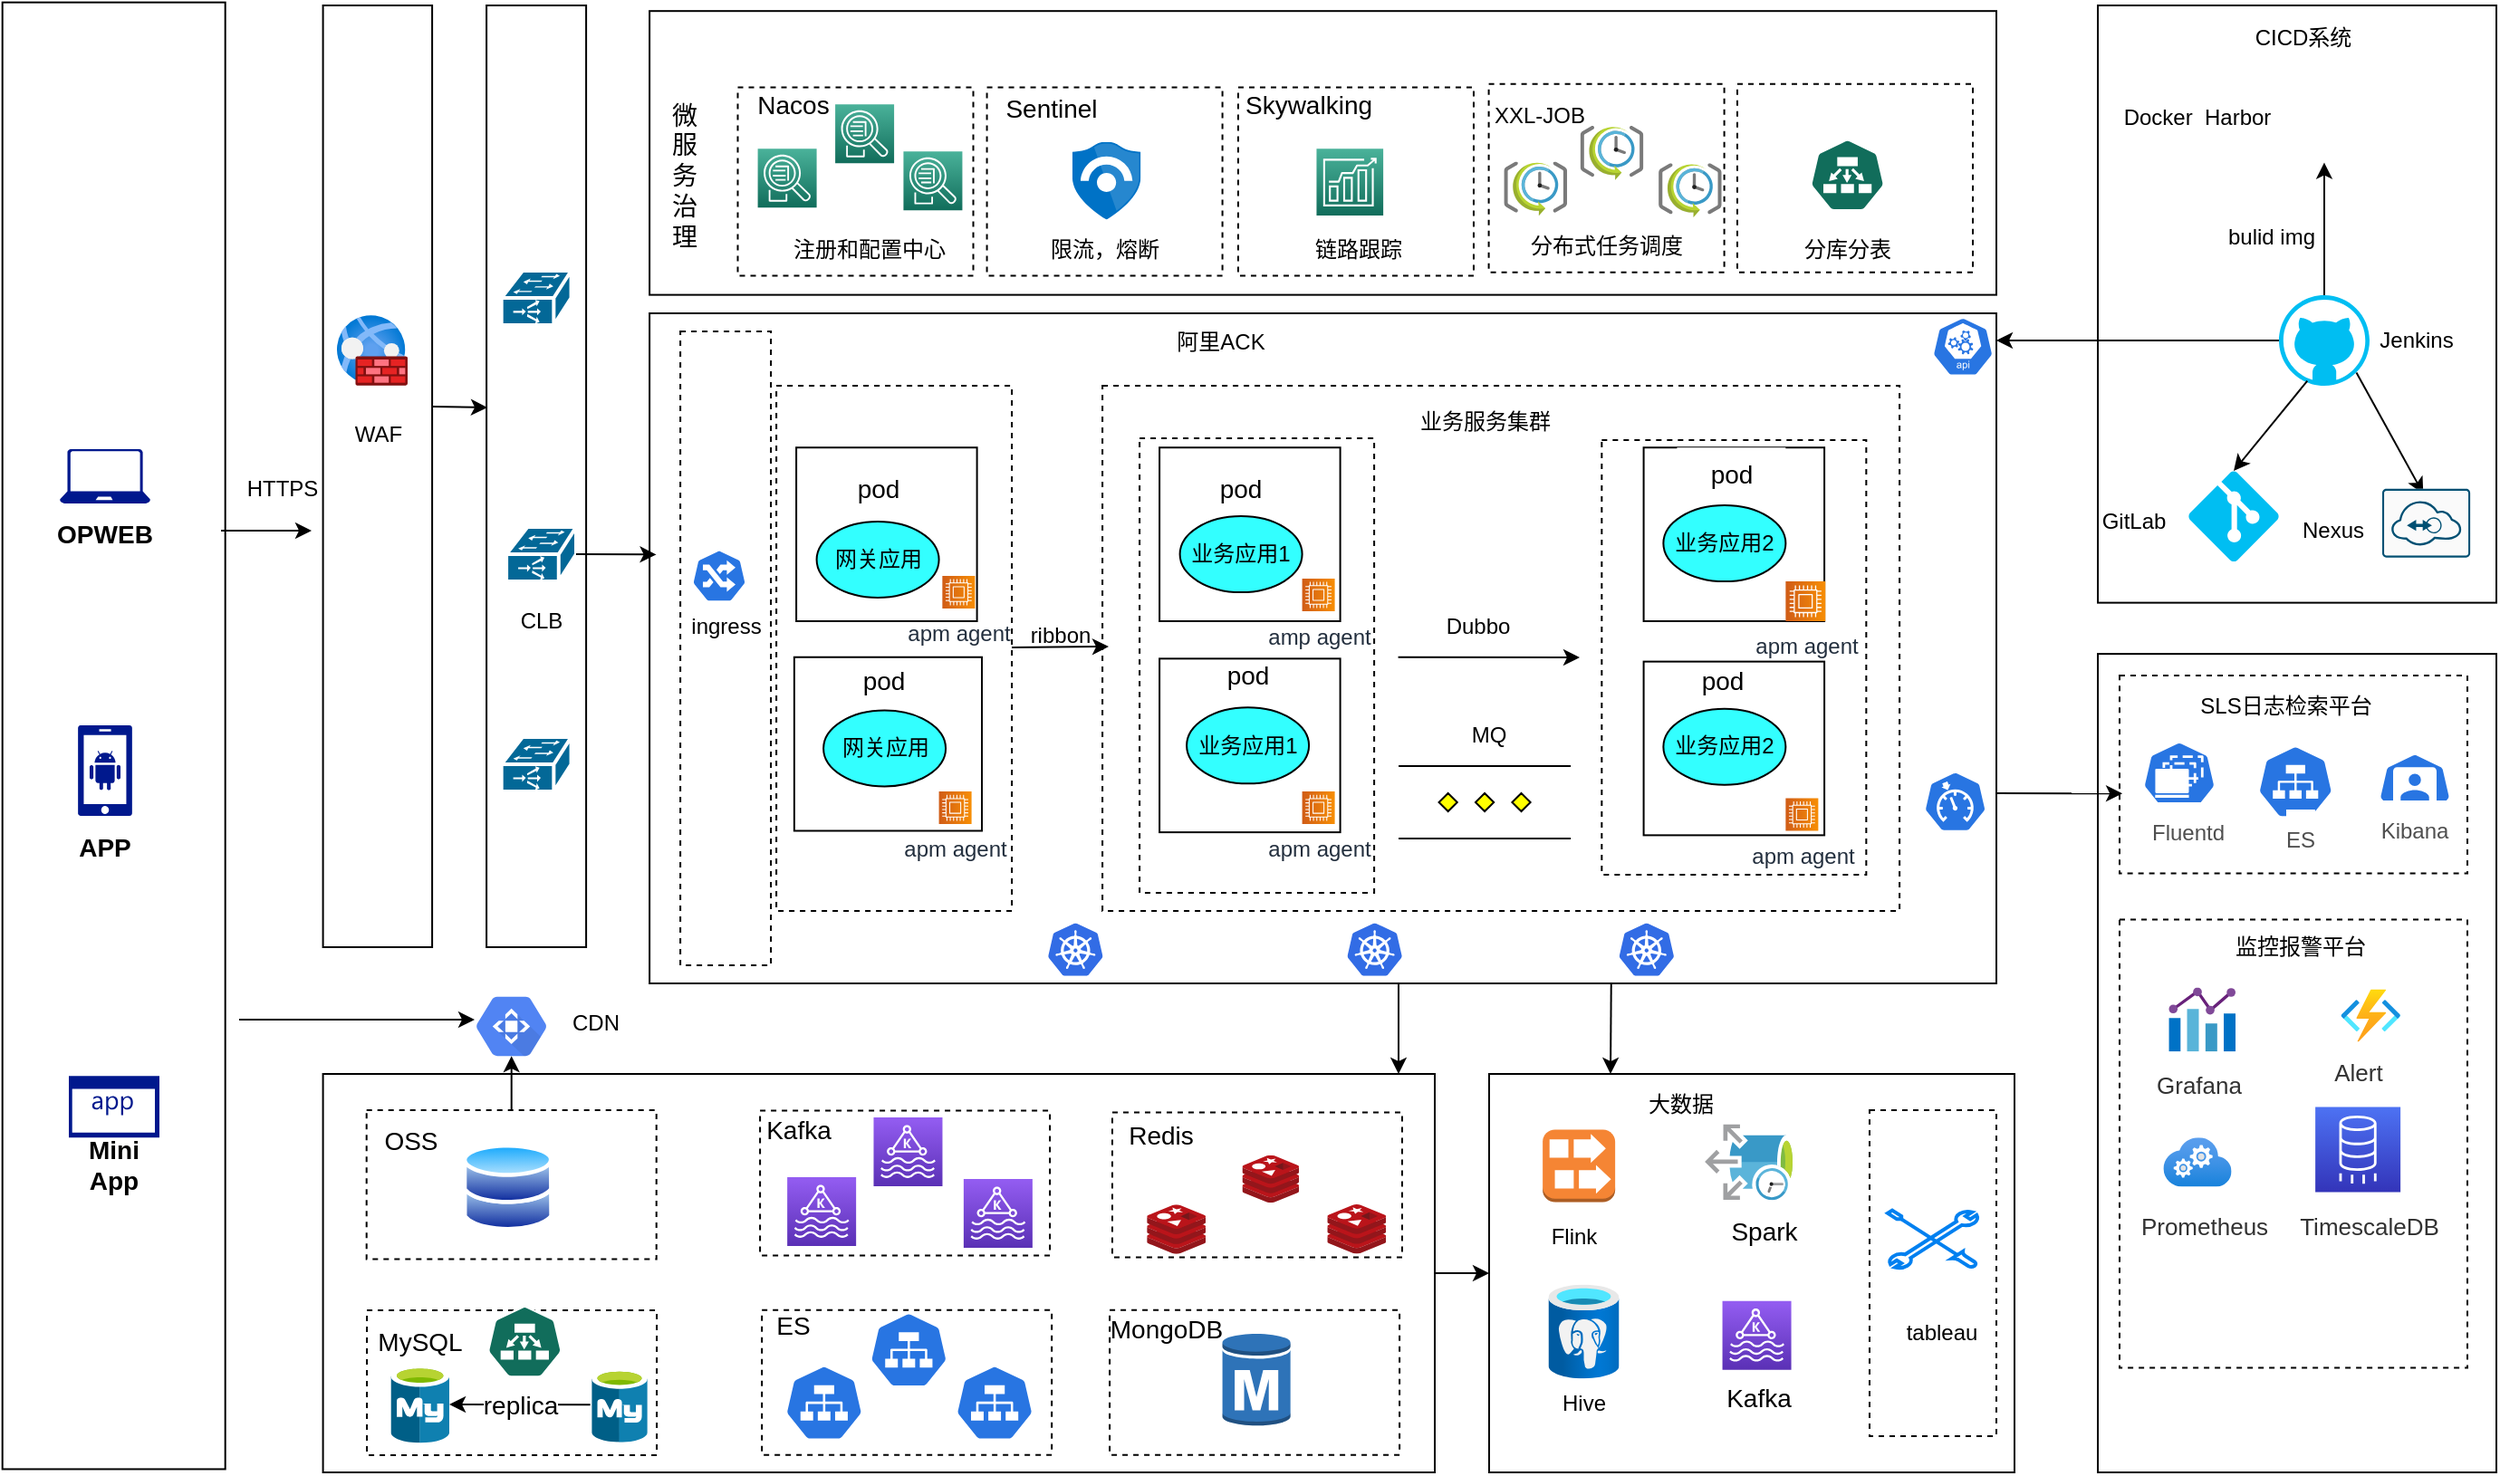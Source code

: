 <mxfile version="21.6.1" type="github">
  <diagram id="42q5yrAbg_uipcMJJwmL" name="Page-1">
    <mxGraphModel dx="2603" dy="-63" grid="1" gridSize="10" guides="1" tooltips="1" connect="1" arrows="1" fold="1" page="1" pageScale="1" pageWidth="1169" pageHeight="827" math="0" shadow="0">
      <root>
        <mxCell id="0" />
        <mxCell id="1" parent="0" />
        <mxCell id="u6FiNlCxBWFaTgEtle5j-144" value="" style="rounded=0;whiteSpace=wrap;html=1;" parent="1" vertex="1">
          <mxGeometry x="220" y="1470" width="290" height="220" as="geometry" />
        </mxCell>
        <mxCell id="Mn06M0ClU7nQXyB_iKfc-53" value="" style="rounded=0;whiteSpace=wrap;html=1;" parent="1" vertex="1">
          <mxGeometry x="-243.45" y="883.09" width="743.45" height="156.72" as="geometry" />
        </mxCell>
        <mxCell id="Mn06M0ClU7nQXyB_iKfc-52" value="" style="rounded=0;whiteSpace=wrap;html=1;dashed=1;" parent="1" vertex="1">
          <mxGeometry x="357" y="923.39" width="130" height="104" as="geometry" />
        </mxCell>
        <mxCell id="Mn06M0ClU7nQXyB_iKfc-51" value="" style="rounded=0;whiteSpace=wrap;html=1;dashed=1;" parent="1" vertex="1">
          <mxGeometry x="219.8" y="923.39" width="130" height="104" as="geometry" />
        </mxCell>
        <mxCell id="Mn06M0ClU7nQXyB_iKfc-49" value="" style="rounded=0;whiteSpace=wrap;html=1;dashed=1;" parent="1" vertex="1">
          <mxGeometry x="81.48" y="925.19" width="130" height="104" as="geometry" />
        </mxCell>
        <mxCell id="Mn06M0ClU7nQXyB_iKfc-48" value="" style="rounded=0;whiteSpace=wrap;html=1;dashed=1;" parent="1" vertex="1">
          <mxGeometry x="-57.21" y="925.19" width="130" height="104" as="geometry" />
        </mxCell>
        <mxCell id="Mn06M0ClU7nQXyB_iKfc-47" value="" style="rounded=0;whiteSpace=wrap;html=1;dashed=1;" parent="1" vertex="1">
          <mxGeometry x="-194.75" y="925.19" width="130" height="104" as="geometry" />
        </mxCell>
        <mxCell id="Mn06M0ClU7nQXyB_iKfc-27" value="" style="rounded=0;whiteSpace=wrap;html=1;dashed=1;" parent="1" vertex="1">
          <mxGeometry x="430" y="1490" width="70" height="180" as="geometry" />
        </mxCell>
        <mxCell id="u6FiNlCxBWFaTgEtle5j-204" value="" style="rounded=0;whiteSpace=wrap;html=1;fillColor=#FFFFFF;" parent="1" vertex="1">
          <mxGeometry x="556" y="1238.06" width="220" height="451.94" as="geometry" />
        </mxCell>
        <mxCell id="u6FiNlCxBWFaTgEtle5j-233" value="" style="rounded=0;whiteSpace=wrap;html=1;shadow=0;dashed=1;fillColor=#FFFFFF;" parent="1" vertex="1">
          <mxGeometry x="568" y="1250" width="192" height="109.31" as="geometry" />
        </mxCell>
        <mxCell id="u6FiNlCxBWFaTgEtle5j-140" value="" style="rounded=0;whiteSpace=wrap;html=1;" parent="1" vertex="1">
          <mxGeometry x="-423.7" y="1470" width="613.7" height="220" as="geometry" />
        </mxCell>
        <mxCell id="u6FiNlCxBWFaTgEtle5j-33" value="" style="rounded=0;whiteSpace=wrap;html=1;fillColor=#FFFFFF;" parent="1" vertex="1">
          <mxGeometry x="-243.45" y="1050" width="743.45" height="370" as="geometry" />
        </mxCell>
        <mxCell id="u6FiNlCxBWFaTgEtle5j-97" value="" style="rounded=0;whiteSpace=wrap;html=1;dashed=1;" parent="1" vertex="1">
          <mxGeometry x="6.55" y="1090" width="440" height="290" as="geometry" />
        </mxCell>
        <mxCell id="MQpAyLM7WQvq7NCeplu3-220" value="" style="rounded=0;whiteSpace=wrap;html=1;fontSize=14;strokeColor=#000000;fillColor=#FFFFFF;dashed=1;" parent="1" vertex="1">
          <mxGeometry x="-399.46" y="1600.53" width="160" height="80" as="geometry" />
        </mxCell>
        <mxCell id="MQpAyLM7WQvq7NCeplu3-109" value="" style="rounded=0;whiteSpace=wrap;html=1;fontSize=14;strokeColor=#000000;fillColor=#FFFFFF;dashed=1;" parent="1" vertex="1">
          <mxGeometry x="11.99" y="1491.25" width="160" height="80" as="geometry" />
        </mxCell>
        <mxCell id="MQpAyLM7WQvq7NCeplu3-41" value="" style="rounded=0;whiteSpace=wrap;html=1;" parent="1" vertex="1">
          <mxGeometry x="-333.45" y="880" width="55" height="520" as="geometry" />
        </mxCell>
        <mxCell id="MQpAyLM7WQvq7NCeplu3-40" value="" style="rounded=0;whiteSpace=wrap;html=1;" parent="1" vertex="1">
          <mxGeometry x="-423.7" y="880" width="60.25" height="520" as="geometry" />
        </mxCell>
        <mxCell id="MQpAyLM7WQvq7NCeplu3-11" value="" style="rounded=0;whiteSpace=wrap;html=1;fillColor=#FFFFFF;rotation=90;strokeWidth=1;" parent="1" vertex="1">
          <mxGeometry x="-944.11" y="1221.77" width="809.9" height="123" as="geometry" />
        </mxCell>
        <mxCell id="MQpAyLM7WQvq7NCeplu3-6" value="" style="sketch=0;aspect=fixed;pointerEvents=1;shadow=0;dashed=0;html=1;strokeColor=none;labelPosition=center;verticalLabelPosition=bottom;verticalAlign=top;align=center;fillColor=#00188D;shape=mxgraph.mscae.enterprise.android_phone" parent="1" vertex="1">
          <mxGeometry x="-559.0" y="1277.5" width="30" height="50" as="geometry" />
        </mxCell>
        <mxCell id="MQpAyLM7WQvq7NCeplu3-7" value="" style="sketch=0;aspect=fixed;pointerEvents=1;shadow=0;dashed=0;html=1;strokeColor=none;labelPosition=center;verticalLabelPosition=bottom;verticalAlign=top;align=center;fillColor=#00188D;shape=mxgraph.mscae.enterprise.application" parent="1" vertex="1">
          <mxGeometry x="-564.0" y="1471.07" width="50" height="34" as="geometry" />
        </mxCell>
        <mxCell id="MQpAyLM7WQvq7NCeplu3-9" value="" style="sketch=0;aspect=fixed;pointerEvents=1;shadow=0;dashed=0;html=1;strokeColor=none;labelPosition=center;verticalLabelPosition=bottom;verticalAlign=top;align=center;fillColor=#00188D;shape=mxgraph.azure.laptop" parent="1" vertex="1">
          <mxGeometry x="-569.0" y="1124.99" width="50" height="30" as="geometry" />
        </mxCell>
        <mxCell id="MQpAyLM7WQvq7NCeplu3-12" value="" style="sketch=0;aspect=fixed;html=1;points=[];align=center;image;fontSize=12;image=img/lib/mscae/Azure_Database_for_MySQL_servers.svg;" parent="1" vertex="1">
          <mxGeometry x="-386.26" y="1631.21" width="32.3" height="42.5" as="geometry" />
        </mxCell>
        <mxCell id="MQpAyLM7WQvq7NCeplu3-31" value="CLB" style="text;html=1;strokeColor=none;fillColor=none;align=center;verticalAlign=middle;whiteSpace=wrap;rounded=0;" parent="1" vertex="1">
          <mxGeometry x="-333.23" y="1204.68" width="60" height="30" as="geometry" />
        </mxCell>
        <mxCell id="MQpAyLM7WQvq7NCeplu3-36" value="" style="aspect=fixed;html=1;points=[];align=center;image;fontSize=12;image=img/lib/azure2/networking/Web_Application_Firewall_Policies_WAF.svg;" parent="1" vertex="1">
          <mxGeometry x="-416" y="1051.0" width="39" height="39" as="geometry" />
        </mxCell>
        <mxCell id="MQpAyLM7WQvq7NCeplu3-37" value="" style="shape=mxgraph.cisco.misc.ios_slb;html=1;pointerEvents=1;dashed=0;fillColor=#036897;strokeColor=#ffffff;strokeWidth=2;verticalLabelPosition=bottom;verticalAlign=top;align=center;outlineConnect=0;" parent="1" vertex="1">
          <mxGeometry x="-322.45" y="1168.06" width="38.45" height="30" as="geometry" />
        </mxCell>
        <mxCell id="MQpAyLM7WQvq7NCeplu3-38" value="WAF" style="text;html=1;strokeColor=none;fillColor=none;align=center;verticalAlign=middle;whiteSpace=wrap;rounded=0;" parent="1" vertex="1">
          <mxGeometry x="-423.45" y="1102.06" width="60" height="30" as="geometry" />
        </mxCell>
        <mxCell id="MQpAyLM7WQvq7NCeplu3-62" value="" style="sketch=0;aspect=fixed;html=1;points=[];align=center;image;fontSize=12;image=img/lib/mscae/Azure_Database_for_MySQL_servers.svg;" parent="1" vertex="1">
          <mxGeometry x="-275.38" y="1632.84" width="30.78" height="40.5" as="geometry" />
        </mxCell>
        <mxCell id="MQpAyLM7WQvq7NCeplu3-79" value="" style="sketch=0;points=[[0,0,0],[0.25,0,0],[0.5,0,0],[0.75,0,0],[1,0,0],[0,1,0],[0.25,1,0],[0.5,1,0],[0.75,1,0],[1,1,0],[0,0.25,0],[0,0.5,0],[0,0.75,0],[1,0.25,0],[1,0.5,0],[1,0.75,0]];outlineConnect=0;fontColor=#232F3E;gradientColor=#4AB29A;gradientDirection=north;fillColor=#116D5B;strokeColor=#ffffff;dashed=0;verticalLabelPosition=bottom;verticalAlign=top;align=center;html=1;fontSize=12;fontStyle=0;aspect=fixed;shape=mxgraph.aws4.resourceIcon;resIcon=mxgraph.aws4.application_discovery_service;" parent="1" vertex="1">
          <mxGeometry x="-103.28" y="960.58" width="32.5" height="32.5" as="geometry" />
        </mxCell>
        <mxCell id="MQpAyLM7WQvq7NCeplu3-91" value="Sentinel" style="text;html=1;strokeColor=none;fillColor=none;align=center;verticalAlign=middle;whiteSpace=wrap;rounded=0;fontSize=14;" parent="1" vertex="1">
          <mxGeometry x="-49.66" y="932.11" width="56.5" height="10" as="geometry" />
        </mxCell>
        <mxCell id="MQpAyLM7WQvq7NCeplu3-92" value="" style="sketch=0;aspect=fixed;html=1;points=[];align=center;image;fontSize=12;image=img/lib/mscae/Azure_Sentinel.svg;strokeColor=#33FFFF;fillColor=#97D077;flipV=0;flipH=1;" parent="1" vertex="1">
          <mxGeometry x="-10.06" y="955.39" width="37.73" height="42.87" as="geometry" />
        </mxCell>
        <mxCell id="MQpAyLM7WQvq7NCeplu3-111" value="" style="endArrow=classic;html=1;rounded=0;fontSize=14;exitX=-0.026;exitY=0.49;exitDx=0;exitDy=0;exitPerimeter=0;" parent="1" source="MQpAyLM7WQvq7NCeplu3-62" target="MQpAyLM7WQvq7NCeplu3-12" edge="1">
          <mxGeometry width="50" height="50" relative="1" as="geometry">
            <mxPoint x="-295.22" y="1851.34" as="sourcePoint" />
            <mxPoint x="-245.22" y="1801.34" as="targetPoint" />
          </mxGeometry>
        </mxCell>
        <mxCell id="MQpAyLM7WQvq7NCeplu3-162" value="replica" style="edgeLabel;html=1;align=center;verticalAlign=middle;resizable=0;points=[];fontSize=14;" parent="MQpAyLM7WQvq7NCeplu3-111" vertex="1" connectable="0">
          <mxGeometry x="-0.389" y="-2" relative="1" as="geometry">
            <mxPoint x="-15" y="2" as="offset" />
          </mxGeometry>
        </mxCell>
        <mxCell id="MQpAyLM7WQvq7NCeplu3-163" value="Redis" style="text;html=1;strokeColor=none;fillColor=none;align=center;verticalAlign=middle;whiteSpace=wrap;rounded=0;fontSize=14;" parent="1" vertex="1">
          <mxGeometry x="9.12" y="1489.18" width="60" height="30" as="geometry" />
        </mxCell>
        <mxCell id="MQpAyLM7WQvq7NCeplu3-166" value="&lt;b&gt;Mini App&lt;/b&gt;" style="text;html=1;strokeColor=none;fillColor=none;align=center;verticalAlign=middle;whiteSpace=wrap;rounded=0;fontSize=14;" parent="1" vertex="1">
          <mxGeometry x="-569.17" y="1505.07" width="60" height="30" as="geometry" />
        </mxCell>
        <mxCell id="MQpAyLM7WQvq7NCeplu3-172" value="Nacos" style="text;html=1;strokeColor=none;fillColor=none;align=center;verticalAlign=middle;whiteSpace=wrap;rounded=0;fontSize=14;" parent="1" vertex="1">
          <mxGeometry x="-193.85" y="920" width="60" height="30" as="geometry" />
        </mxCell>
        <mxCell id="MQpAyLM7WQvq7NCeplu3-174" value="" style="sketch=0;points=[[0,0,0],[0.25,0,0],[0.5,0,0],[0.75,0,0],[1,0,0],[0,1,0],[0.25,1,0],[0.5,1,0],[0.75,1,0],[1,1,0],[0,0.25,0],[0,0.5,0],[0,0.75,0],[1,0.25,0],[1,0.5,0],[1,0.75,0]];outlineConnect=0;fontColor=#232F3E;gradientColor=#4AB29A;gradientDirection=north;fillColor=#116D5B;strokeColor=#ffffff;dashed=0;verticalLabelPosition=bottom;verticalAlign=top;align=center;html=1;fontSize=12;fontStyle=0;aspect=fixed;shape=mxgraph.aws4.resourceIcon;resIcon=mxgraph.aws4.forecast;" parent="1" vertex="1">
          <mxGeometry x="124.73" y="959.14" width="36.83" height="36.83" as="geometry" />
        </mxCell>
        <mxCell id="MQpAyLM7WQvq7NCeplu3-183" style="edgeStyle=none;rounded=0;orthogonalLoop=1;jettySize=auto;html=1;exitX=0.5;exitY=0;exitDx=0;exitDy=0;exitPerimeter=0;fontSize=14;" parent="1" source="MQpAyLM7WQvq7NCeplu3-37" target="MQpAyLM7WQvq7NCeplu3-37" edge="1">
          <mxGeometry relative="1" as="geometry" />
        </mxCell>
        <mxCell id="MQpAyLM7WQvq7NCeplu3-206" value="Skywalking" style="text;html=1;align=center;verticalAlign=middle;whiteSpace=wrap;rounded=0;fontSize=14;" parent="1" vertex="1">
          <mxGeometry x="92.23" y="930.2" width="56.5" height="10" as="geometry" />
        </mxCell>
        <mxCell id="MQpAyLM7WQvq7NCeplu3-210" value="" style="sketch=0;aspect=fixed;html=1;points=[];align=center;image;fontSize=12;image=img/lib/mscae/Cache_Redis_Product.svg;" parent="1" vertex="1">
          <mxGeometry x="31.12" y="1542.13" width="32.44" height="27.25" as="geometry" />
        </mxCell>
        <mxCell id="MQpAyLM7WQvq7NCeplu3-211" value="" style="sketch=0;points=[[0,0,0],[0.25,0,0],[0.5,0,0],[0.75,0,0],[1,0,0],[0,1,0],[0.25,1,0],[0.5,1,0],[0.75,1,0],[1,1,0],[0,0.25,0],[0,0.5,0],[0,0.75,0],[1,0.25,0],[1,0.5,0],[1,0.75,0]];outlineConnect=0;fontColor=#232F3E;gradientColor=#4AB29A;gradientDirection=north;fillColor=#116D5B;strokeColor=#ffffff;dashed=0;verticalLabelPosition=bottom;verticalAlign=top;align=center;html=1;fontSize=12;fontStyle=0;aspect=fixed;shape=mxgraph.aws4.resourceIcon;resIcon=mxgraph.aws4.application_discovery_service;" parent="1" vertex="1">
          <mxGeometry x="-183.7" y="959.14" width="32.5" height="32.5" as="geometry" />
        </mxCell>
        <mxCell id="u6FiNlCxBWFaTgEtle5j-21" value="Dubbo" style="text;html=1;strokeColor=none;fillColor=none;align=center;verticalAlign=middle;whiteSpace=wrap;rounded=0;" parent="1" vertex="1">
          <mxGeometry x="184.29" y="1210" width="60" height="25.75" as="geometry" />
        </mxCell>
        <mxCell id="u6FiNlCxBWFaTgEtle5j-24" value="" style="rounded=0;whiteSpace=wrap;html=1;dashed=1;" parent="1" vertex="1">
          <mxGeometry x="-173.45" y="1090" width="130" height="290" as="geometry" />
        </mxCell>
        <mxCell id="u6FiNlCxBWFaTgEtle5j-29" value="" style="rounded=0;whiteSpace=wrap;html=1;strokeColor=#000000;fillColor=#FFFFFF;" parent="1" vertex="1">
          <mxGeometry x="-163.57" y="1239.87" width="103.57" height="95.88" as="geometry" />
        </mxCell>
        <mxCell id="u6FiNlCxBWFaTgEtle5j-30" value="网关应用" style="ellipse;whiteSpace=wrap;html=1;fillColor=#33FFFF;" parent="1" vertex="1">
          <mxGeometry x="-147.45" y="1269.25" width="67.5" height="42" as="geometry" />
        </mxCell>
        <mxCell id="u6FiNlCxBWFaTgEtle5j-31" value="&lt;font style=&quot;font-size: 14px&quot;&gt;pod&lt;/font&gt;" style="text;html=1;strokeColor=none;fillColor=none;align=center;verticalAlign=middle;whiteSpace=wrap;rounded=0;" parent="1" vertex="1">
          <mxGeometry x="-143.7" y="1238" width="60" height="30" as="geometry" />
        </mxCell>
        <mxCell id="u6FiNlCxBWFaTgEtle5j-32" value="apm agent" style="sketch=0;points=[[0,0,0],[0.25,0,0],[0.5,0,0],[0.75,0,0],[1,0,0],[0,1,0],[0.25,1,0],[0.5,1,0],[0.75,1,0],[1,1,0],[0,0.25,0],[0,0.5,0],[0,0.75,0],[1,0.25,0],[1,0.5,0],[1,0.75,0]];outlineConnect=0;fontColor=#232F3E;gradientColor=#F78E04;gradientDirection=north;fillColor=#D05C17;strokeColor=#ffffff;dashed=0;verticalLabelPosition=bottom;verticalAlign=top;align=center;html=1;fontSize=12;fontStyle=0;aspect=fixed;shape=mxgraph.aws4.resourceIcon;resIcon=mxgraph.aws4.compute;direction=south;" parent="1" vertex="1">
          <mxGeometry x="-83.7" y="1314.06" width="18" height="18" as="geometry" />
        </mxCell>
        <mxCell id="u6FiNlCxBWFaTgEtle5j-34" value="" style="rounded=0;whiteSpace=wrap;html=1;strokeColor=#000000;fillColor=#FFFFFF;" parent="1" vertex="1">
          <mxGeometry x="-162.45" y="1124.12" width="99.75" height="95.88" as="geometry" />
        </mxCell>
        <mxCell id="u6FiNlCxBWFaTgEtle5j-35" value="网关应用" style="ellipse;whiteSpace=wrap;html=1;fillColor=#33FFFF;" parent="1" vertex="1">
          <mxGeometry x="-151.2" y="1165" width="67.5" height="42" as="geometry" />
        </mxCell>
        <mxCell id="u6FiNlCxBWFaTgEtle5j-36" value="&lt;font style=&quot;font-size: 14px&quot;&gt;pod&lt;/font&gt;" style="text;html=1;strokeColor=none;fillColor=none;align=center;verticalAlign=middle;whiteSpace=wrap;rounded=0;" parent="1" vertex="1">
          <mxGeometry x="-147.45" y="1132.06" width="60" height="30" as="geometry" />
        </mxCell>
        <mxCell id="u6FiNlCxBWFaTgEtle5j-37" value="" style="rounded=0;whiteSpace=wrap;html=1;dashed=1;" parent="1" vertex="1">
          <mxGeometry x="27.05" y="1119.06" width="129.5" height="250.94" as="geometry" />
        </mxCell>
        <mxCell id="u6FiNlCxBWFaTgEtle5j-38" value="" style="rounded=0;whiteSpace=wrap;html=1;strokeColor=#000000;fillColor=#FFFFFF;" parent="1" vertex="1">
          <mxGeometry x="38.05" y="1240.68" width="99.75" height="95.88" as="geometry" />
        </mxCell>
        <mxCell id="u6FiNlCxBWFaTgEtle5j-39" value="业务应用1" style="ellipse;whiteSpace=wrap;html=1;fillColor=#33FFFF;" parent="1" vertex="1">
          <mxGeometry x="53.05" y="1267.68" width="67.5" height="42" as="geometry" />
        </mxCell>
        <mxCell id="u6FiNlCxBWFaTgEtle5j-40" value="&lt;font style=&quot;font-size: 14px&quot;&gt;pod&lt;/font&gt;" style="text;html=1;strokeColor=none;fillColor=none;align=center;verticalAlign=middle;whiteSpace=wrap;rounded=0;" parent="1" vertex="1">
          <mxGeometry x="56.8" y="1234.68" width="60" height="30" as="geometry" />
        </mxCell>
        <mxCell id="u6FiNlCxBWFaTgEtle5j-41" value="" style="rounded=0;whiteSpace=wrap;html=1;strokeColor=#000000;fillColor=#FFFFFF;" parent="1" vertex="1">
          <mxGeometry x="38.05" y="1124.12" width="99.75" height="95.88" as="geometry" />
        </mxCell>
        <mxCell id="u6FiNlCxBWFaTgEtle5j-42" value="业务应用1" style="ellipse;whiteSpace=wrap;html=1;fillColor=#33FFFF;" parent="1" vertex="1">
          <mxGeometry x="49.3" y="1162.06" width="67.5" height="42" as="geometry" />
        </mxCell>
        <mxCell id="u6FiNlCxBWFaTgEtle5j-43" value="" style="rounded=0;whiteSpace=wrap;html=1;dashed=1;" parent="1" vertex="1">
          <mxGeometry x="282.17" y="1120" width="146" height="240" as="geometry" />
        </mxCell>
        <mxCell id="u6FiNlCxBWFaTgEtle5j-44" value="" style="rounded=0;whiteSpace=wrap;html=1;strokeColor=#000000;fillColor=#FFFFFF;" parent="1" vertex="1">
          <mxGeometry x="305.3" y="1242.31" width="99.75" height="95.88" as="geometry" />
        </mxCell>
        <mxCell id="u6FiNlCxBWFaTgEtle5j-45" value="业务应用2" style="ellipse;whiteSpace=wrap;html=1;fillColor=#33FFFF;" parent="1" vertex="1">
          <mxGeometry x="316.19" y="1268.37" width="67.5" height="42" as="geometry" />
        </mxCell>
        <mxCell id="u6FiNlCxBWFaTgEtle5j-46" value="&lt;font style=&quot;font-size: 14px&quot;&gt;pod&lt;/font&gt;" style="text;html=1;strokeColor=none;fillColor=none;align=center;verticalAlign=middle;whiteSpace=wrap;rounded=0;" parent="1" vertex="1">
          <mxGeometry x="319.3" y="1238.06" width="60" height="30" as="geometry" />
        </mxCell>
        <mxCell id="u6FiNlCxBWFaTgEtle5j-47" value="" style="rounded=0;whiteSpace=wrap;html=1;strokeColor=#000000;fillColor=#FFFFFF;" parent="1" vertex="1">
          <mxGeometry x="305.3" y="1124.12" width="99.75" height="95.88" as="geometry" />
        </mxCell>
        <mxCell id="u6FiNlCxBWFaTgEtle5j-48" value="业务应用2" style="ellipse;whiteSpace=wrap;html=1;fillColor=#33FFFF;" parent="1" vertex="1">
          <mxGeometry x="316.19" y="1156.06" width="67.5" height="42" as="geometry" />
        </mxCell>
        <mxCell id="u6FiNlCxBWFaTgEtle5j-49" value="&lt;font style=&quot;font-size: 14px&quot;&gt;pod&lt;/font&gt;" style="text;html=1;strokeColor=none;fillColor=#FFFFFF;align=center;verticalAlign=middle;whiteSpace=wrap;rounded=0;" parent="1" vertex="1">
          <mxGeometry x="323.69" y="1124.12" width="60" height="30" as="geometry" />
        </mxCell>
        <mxCell id="u6FiNlCxBWFaTgEtle5j-51" value="&lt;font style=&quot;font-size: 14px&quot;&gt;pod&lt;/font&gt;" style="text;html=1;strokeColor=none;fillColor=none;align=center;verticalAlign=middle;whiteSpace=wrap;rounded=0;" parent="1" vertex="1">
          <mxGeometry x="53.05" y="1132.06" width="60" height="30" as="geometry" />
        </mxCell>
        <mxCell id="u6FiNlCxBWFaTgEtle5j-56" value="" style="endArrow=classic;html=1;rounded=0;entryX=1;entryY=0.75;entryDx=0;entryDy=0;" parent="1" source="u6FiNlCxBWFaTgEtle5j-24" target="u6FiNlCxBWFaTgEtle5j-57" edge="1">
          <mxGeometry width="50" height="50" relative="1" as="geometry">
            <mxPoint x="66.55" y="1289.06" as="sourcePoint" />
            <mxPoint x="20" y="1240" as="targetPoint" />
          </mxGeometry>
        </mxCell>
        <mxCell id="u6FiNlCxBWFaTgEtle5j-57" value="ribbon" style="text;html=1;strokeColor=none;fillColor=none;align=center;verticalAlign=middle;whiteSpace=wrap;rounded=0;" parent="1" vertex="1">
          <mxGeometry x="-43.45" y="1216" width="53.45" height="24" as="geometry" />
        </mxCell>
        <mxCell id="u6FiNlCxBWFaTgEtle5j-59" value="注册和配置中心" style="text;html=1;strokeColor=none;fillColor=none;align=center;verticalAlign=middle;whiteSpace=wrap;rounded=0;" parent="1" vertex="1">
          <mxGeometry x="-193.6" y="1005.05" width="144" height="20" as="geometry" />
        </mxCell>
        <mxCell id="u6FiNlCxBWFaTgEtle5j-63" value="" style="sketch=0;html=1;dashed=0;whitespace=wrap;fillColor=#116D5B;strokeColor=#ffffff;points=[[0.005,0.63,0],[0.1,0.2,0],[0.9,0.2,0],[0.5,0,0],[0.995,0.63,0],[0.72,0.99,0],[0.5,1,0],[0.28,0.99,0]];shape=mxgraph.kubernetes.icon;prIcon=ep;fontFamily=Helvetica;fontSize=12;fontColor=#232F3E;align=center;gradientColor=#4AB29A;" parent="1" vertex="1">
          <mxGeometry x="395.63" y="953.7" width="44.37" height="40" as="geometry" />
        </mxCell>
        <mxCell id="u6FiNlCxBWFaTgEtle5j-65" value="" style="sketch=0;aspect=fixed;html=1;points=[];align=center;image;fontSize=12;image=img/lib/mscae/SchedulerJobCollection.svg;" parent="1" vertex="1">
          <mxGeometry x="270.3" y="946.45" width="34.88" height="30" as="geometry" />
        </mxCell>
        <mxCell id="u6FiNlCxBWFaTgEtle5j-67" value="XXL-JOB" style="text;html=1;strokeColor=none;fillColor=none;align=center;verticalAlign=middle;whiteSpace=wrap;rounded=0;" parent="1" vertex="1">
          <mxGeometry x="211.48" y="925.67" width="74" height="30" as="geometry" />
        </mxCell>
        <mxCell id="u6FiNlCxBWFaTgEtle5j-68" value="" style="sketch=0;aspect=fixed;html=1;points=[];align=center;image;fontSize=12;image=img/lib/mscae/SchedulerJobCollection.svg;" parent="1" vertex="1">
          <mxGeometry x="313.55" y="967.11" width="34.81" height="29.94" as="geometry" />
        </mxCell>
        <mxCell id="u6FiNlCxBWFaTgEtle5j-69" value="" style="sketch=0;aspect=fixed;html=1;points=[];align=center;image;fontSize=12;image=img/lib/mscae/SchedulerJobCollection.svg;" parent="1" vertex="1">
          <mxGeometry x="228.18" y="966.19" width="34.88" height="30" as="geometry" />
        </mxCell>
        <mxCell id="u6FiNlCxBWFaTgEtle5j-79" value="" style="rounded=0;whiteSpace=wrap;html=1;fillColor=#FFFFFF;dashed=1;" parent="1" vertex="1">
          <mxGeometry x="-226.45" y="1060" width="50" height="350" as="geometry" />
        </mxCell>
        <mxCell id="u6FiNlCxBWFaTgEtle5j-92" value="apm agent" style="sketch=0;points=[[0,0,0],[0.25,0,0],[0.5,0,0],[0.75,0,0],[1,0,0],[0,1,0],[0.25,1,0],[0.5,1,0],[0.75,1,0],[1,1,0],[0,0.25,0],[0,0.5,0],[0,0.75,0],[1,0.25,0],[1,0.5,0],[1,0.75,0]];outlineConnect=0;fontColor=#232F3E;gradientColor=#F78E04;gradientDirection=north;fillColor=#D05C17;strokeColor=#ffffff;dashed=0;verticalLabelPosition=bottom;verticalAlign=top;align=center;html=1;fontSize=12;fontStyle=0;aspect=fixed;shape=mxgraph.aws4.resourceIcon;resIcon=mxgraph.aws4.compute;direction=south;" parent="1" vertex="1">
          <mxGeometry x="-81.82" y="1195" width="18" height="18" as="geometry" />
        </mxCell>
        <mxCell id="u6FiNlCxBWFaTgEtle5j-93" value="amp agent" style="sketch=0;points=[[0,0,0],[0.25,0,0],[0.5,0,0],[0.75,0,0],[1,0,0],[0,1,0],[0.25,1,0],[0.5,1,0],[0.75,1,0],[1,1,0],[0,0.25,0],[0,0.5,0],[0,0.75,0],[1,0.25,0],[1,0.5,0],[1,0.75,0]];outlineConnect=0;fontColor=#232F3E;gradientColor=#F78E04;gradientDirection=north;fillColor=#D05C17;strokeColor=#ffffff;dashed=0;verticalLabelPosition=bottom;verticalAlign=top;align=center;html=1;fontSize=12;fontStyle=0;aspect=fixed;shape=mxgraph.aws4.resourceIcon;resIcon=mxgraph.aws4.compute;direction=south;" parent="1" vertex="1">
          <mxGeometry x="116.8" y="1196.5" width="18" height="18" as="geometry" />
        </mxCell>
        <mxCell id="u6FiNlCxBWFaTgEtle5j-94" value="apm agent" style="sketch=0;points=[[0,0,0],[0.25,0,0],[0.5,0,0],[0.75,0,0],[1,0,0],[0,1,0],[0.25,1,0],[0.5,1,0],[0.75,1,0],[1,1,0],[0,0.25,0],[0,0.5,0],[0,0.75,0],[1,0.25,0],[1,0.5,0],[1,0.75,0]];outlineConnect=0;fontColor=#232F3E;gradientColor=#F78E04;gradientDirection=north;fillColor=#D05C17;strokeColor=#ffffff;dashed=0;verticalLabelPosition=bottom;verticalAlign=top;align=center;html=1;fontSize=12;fontStyle=0;aspect=fixed;shape=mxgraph.aws4.resourceIcon;resIcon=mxgraph.aws4.compute;direction=south;" parent="1" vertex="1">
          <mxGeometry x="116.8" y="1314.06" width="18" height="18" as="geometry" />
        </mxCell>
        <mxCell id="u6FiNlCxBWFaTgEtle5j-95" value="apm agent" style="sketch=0;points=[[0,0,0],[0.25,0,0],[0.5,0,0],[0.75,0,0],[1,0,0],[0,1,0],[0.25,1,0],[0.5,1,0],[0.75,1,0],[1,1,0],[0,0.25,0],[0,0.5,0],[0,0.75,0],[1,0.25,0],[1,0.5,0],[1,0.75,0]];outlineConnect=0;fontColor=#232F3E;gradientColor=#F78E04;gradientDirection=north;fillColor=#D05C17;strokeColor=#ffffff;dashed=0;verticalLabelPosition=bottom;verticalAlign=top;align=center;html=1;fontSize=12;fontStyle=0;aspect=fixed;shape=mxgraph.aws4.resourceIcon;resIcon=mxgraph.aws4.compute;direction=south;" parent="1" vertex="1">
          <mxGeometry x="383.69" y="1198.06" width="21.94" height="21.94" as="geometry" />
        </mxCell>
        <mxCell id="u6FiNlCxBWFaTgEtle5j-96" value="apm agent" style="sketch=0;points=[[0,0,0],[0.25,0,0],[0.5,0,0],[0.75,0,0],[1,0,0],[0,1,0],[0.25,1,0],[0.5,1,0],[0.75,1,0],[1,1,0],[0,0.25,0],[0,0.5,0],[0,0.75,0],[1,0.25,0],[1,0.5,0],[1,0.75,0]];outlineConnect=0;fontColor=#232F3E;gradientColor=#F78E04;gradientDirection=north;fillColor=#D05C17;strokeColor=#ffffff;dashed=0;verticalLabelPosition=bottom;verticalAlign=top;align=center;html=1;fontSize=12;fontStyle=0;aspect=fixed;shape=mxgraph.aws4.resourceIcon;resIcon=mxgraph.aws4.compute;direction=south;" parent="1" vertex="1">
          <mxGeometry x="383.69" y="1317.75" width="18" height="18" as="geometry" />
        </mxCell>
        <mxCell id="u6FiNlCxBWFaTgEtle5j-98" value="业务服务集群" style="text;html=1;strokeColor=none;fillColor=none;align=center;verticalAlign=middle;whiteSpace=wrap;rounded=0;" parent="1" vertex="1">
          <mxGeometry x="168.54" y="1101.06" width="98" height="18" as="geometry" />
        </mxCell>
        <mxCell id="u6FiNlCxBWFaTgEtle5j-108" value="" style="sketch=0;aspect=fixed;html=1;points=[];align=center;image;fontSize=12;image=img/lib/mscae/Cache_Redis_Product.svg;" parent="1" vertex="1">
          <mxGeometry x="83.76" y="1514.83" width="31.31" height="26.3" as="geometry" />
        </mxCell>
        <mxCell id="u6FiNlCxBWFaTgEtle5j-109" value="" style="sketch=0;aspect=fixed;html=1;points=[];align=center;image;fontSize=12;image=img/lib/mscae/Cache_Redis_Product.svg;" parent="1" vertex="1">
          <mxGeometry x="130.68" y="1542" width="32.44" height="27.25" as="geometry" />
        </mxCell>
        <mxCell id="u6FiNlCxBWFaTgEtle5j-112" value="" style="rounded=0;whiteSpace=wrap;html=1;fontSize=14;strokeColor=#000000;fillColor=#FFFFFF;dashed=1;" parent="1" vertex="1">
          <mxGeometry x="-181.42" y="1600.34" width="160" height="80" as="geometry" />
        </mxCell>
        <mxCell id="u6FiNlCxBWFaTgEtle5j-114" value="MySQL" style="text;html=1;strokeColor=none;fillColor=none;align=center;verticalAlign=middle;whiteSpace=wrap;rounded=0;fontSize=14;" parent="1" vertex="1">
          <mxGeometry x="-399.65" y="1602.84" width="60" height="30" as="geometry" />
        </mxCell>
        <mxCell id="u6FiNlCxBWFaTgEtle5j-117" value="ES" style="text;html=1;strokeColor=none;fillColor=none;align=center;verticalAlign=middle;whiteSpace=wrap;rounded=0;fontSize=14;" parent="1" vertex="1">
          <mxGeometry x="-183.53" y="1598.53" width="40.26" height="21.81" as="geometry" />
        </mxCell>
        <mxCell id="u6FiNlCxBWFaTgEtle5j-119" value="阿里ACK" style="text;html=1;strokeColor=none;fillColor=none;align=center;verticalAlign=middle;whiteSpace=wrap;rounded=0;" parent="1" vertex="1">
          <mxGeometry x="22.55" y="1056.5" width="98" height="18" as="geometry" />
        </mxCell>
        <mxCell id="u6FiNlCxBWFaTgEtle5j-123" value="限流，熔断" style="text;html=1;strokeColor=none;fillColor=none;align=center;verticalAlign=middle;whiteSpace=wrap;rounded=0;" parent="1" vertex="1">
          <mxGeometry x="-63.82" y="1005.05" width="144" height="20" as="geometry" />
        </mxCell>
        <mxCell id="u6FiNlCxBWFaTgEtle5j-131" value="链路跟踪" style="text;html=1;strokeColor=none;fillColor=none;align=center;verticalAlign=middle;whiteSpace=wrap;rounded=0;" parent="1" vertex="1">
          <mxGeometry x="76.0" y="1005.05" width="144" height="20" as="geometry" />
        </mxCell>
        <mxCell id="u6FiNlCxBWFaTgEtle5j-132" value="分库分表" style="text;html=1;strokeColor=none;fillColor=none;align=center;verticalAlign=middle;whiteSpace=wrap;rounded=0;" parent="1" vertex="1">
          <mxGeometry x="346.0" y="1005.05" width="144" height="20" as="geometry" />
        </mxCell>
        <mxCell id="u6FiNlCxBWFaTgEtle5j-133" value="分布式任务调度" style="text;html=1;strokeColor=none;fillColor=none;align=center;verticalAlign=middle;whiteSpace=wrap;rounded=0;" parent="1" vertex="1">
          <mxGeometry x="213.02" y="999.05" width="144" height="28" as="geometry" />
        </mxCell>
        <mxCell id="u6FiNlCxBWFaTgEtle5j-148" value="" style="rounded=0;whiteSpace=wrap;html=1;fontSize=14;strokeColor=#000000;fillColor=#FFFFFF;strokeWidth=1;dashed=1;" parent="1" vertex="1">
          <mxGeometry x="-182.45" y="1490.22" width="160" height="80" as="geometry" />
        </mxCell>
        <mxCell id="u6FiNlCxBWFaTgEtle5j-147" value="" style="sketch=0;points=[[0,0,0],[0.25,0,0],[0.5,0,0],[0.75,0,0],[1,0,0],[0,1,0],[0.25,1,0],[0.5,1,0],[0.75,1,0],[1,1,0],[0,0.25,0],[0,0.5,0],[0,0.75,0],[1,0.25,0],[1,0.5,0],[1,0.75,0]];outlineConnect=0;fontColor=#232F3E;gradientColor=#945DF2;gradientDirection=north;fillColor=#5A30B5;strokeColor=#ffffff;dashed=0;verticalLabelPosition=bottom;verticalAlign=top;align=center;html=1;fontSize=12;fontStyle=0;aspect=fixed;shape=mxgraph.aws4.resourceIcon;resIcon=mxgraph.aws4.managed_streaming_for_kafka;" parent="1" vertex="1">
          <mxGeometry x="-119.76" y="1494.0" width="38" height="38" as="geometry" />
        </mxCell>
        <mxCell id="u6FiNlCxBWFaTgEtle5j-149" value="" style="sketch=0;points=[[0,0,0],[0.25,0,0],[0.5,0,0],[0.75,0,0],[1,0,0],[0,1,0],[0.25,1,0],[0.5,1,0],[0.75,1,0],[1,1,0],[0,0.25,0],[0,0.5,0],[0,0.75,0],[1,0.25,0],[1,0.5,0],[1,0.75,0]];outlineConnect=0;fontColor=#232F3E;gradientColor=#945DF2;gradientDirection=north;fillColor=#5A30B5;strokeColor=#ffffff;dashed=0;verticalLabelPosition=bottom;verticalAlign=top;align=center;html=1;fontSize=12;fontStyle=0;aspect=fixed;shape=mxgraph.aws4.resourceIcon;resIcon=mxgraph.aws4.managed_streaming_for_kafka;" parent="1" vertex="1">
          <mxGeometry x="-167.43" y="1527.0" width="38" height="38" as="geometry" />
        </mxCell>
        <mxCell id="u6FiNlCxBWFaTgEtle5j-150" value="" style="sketch=0;points=[[0,0,0],[0.25,0,0],[0.5,0,0],[0.75,0,0],[1,0,0],[0,1,0],[0.25,1,0],[0.5,1,0],[0.75,1,0],[1,1,0],[0,0.25,0],[0,0.5,0],[0,0.75,0],[1,0.25,0],[1,0.5,0],[1,0.75,0]];outlineConnect=0;fontColor=#232F3E;gradientColor=#945DF2;gradientDirection=north;fillColor=#5A30B5;strokeColor=#ffffff;dashed=0;verticalLabelPosition=bottom;verticalAlign=top;align=center;html=1;fontSize=12;fontStyle=0;aspect=fixed;shape=mxgraph.aws4.resourceIcon;resIcon=mxgraph.aws4.managed_streaming_for_kafka;" parent="1" vertex="1">
          <mxGeometry x="-70.06" y="1528.0" width="38" height="38" as="geometry" />
        </mxCell>
        <mxCell id="u6FiNlCxBWFaTgEtle5j-156" value="Kafka" style="text;html=1;strokeColor=none;fillColor=none;align=center;verticalAlign=middle;whiteSpace=wrap;rounded=0;fontSize=14;" parent="1" vertex="1">
          <mxGeometry x="-181.21" y="1490.0" width="40.26" height="21.81" as="geometry" />
        </mxCell>
        <mxCell id="u6FiNlCxBWFaTgEtle5j-163" value="" style="outlineConnect=0;dashed=0;verticalLabelPosition=bottom;verticalAlign=top;align=center;html=1;shape=mxgraph.aws3.kinesis_streams;fillColor=#F58534;gradientColor=none;" parent="1" vertex="1">
          <mxGeometry x="249.57" y="1500.81" width="40" height="40" as="geometry" />
        </mxCell>
        <mxCell id="u6FiNlCxBWFaTgEtle5j-193" value="Hive" style="aspect=fixed;html=1;points=[];align=center;image;fontSize=12;image=img/lib/azure2/databases/Azure_Database_PostgreSQL_Server.svg;" parent="1" vertex="1">
          <mxGeometry x="252.75" y="1586.28" width="39" height="52" as="geometry" />
        </mxCell>
        <mxCell id="u6FiNlCxBWFaTgEtle5j-203" value="" style="rounded=0;whiteSpace=wrap;html=1;fillColor=#FFFFFF;" parent="1" vertex="1">
          <mxGeometry x="556" y="880" width="220" height="329.81" as="geometry" />
        </mxCell>
        <mxCell id="u6FiNlCxBWFaTgEtle5j-205" value="" style="verticalLabelPosition=bottom;html=1;verticalAlign=top;align=center;strokeColor=none;fillColor=#00BEF2;shape=mxgraph.azure.git_repository;" parent="1" vertex="1">
          <mxGeometry x="606" y="1137.06" width="50" height="50" as="geometry" />
        </mxCell>
        <mxCell id="u6FiNlCxBWFaTgEtle5j-211" value="" style="edgeStyle=orthogonalEdgeStyle;rounded=0;orthogonalLoop=1;jettySize=auto;html=1;" parent="1" source="u6FiNlCxBWFaTgEtle5j-206" edge="1">
          <mxGeometry relative="1" as="geometry">
            <mxPoint x="681" y="966.81" as="targetPoint" />
          </mxGeometry>
        </mxCell>
        <mxCell id="u6FiNlCxBWFaTgEtle5j-206" value="" style="verticalLabelPosition=bottom;html=1;verticalAlign=top;align=center;strokeColor=none;fillColor=#00BEF2;shape=mxgraph.azure.github_code;pointerEvents=1;" parent="1" vertex="1">
          <mxGeometry x="656" y="1040" width="50" height="50" as="geometry" />
        </mxCell>
        <mxCell id="u6FiNlCxBWFaTgEtle5j-208" value="" style="sketch=0;html=1;dashed=0;whitespace=wrap;fillColor=#2875E2;strokeColor=#ffffff;points=[[0.005,0.63,0],[0.1,0.2,0],[0.9,0.2,0],[0.5,0,0],[0.995,0.63,0],[0.72,0.99,0],[0.5,1,0],[0.28,0.99,0]];shape=mxgraph.kubernetes.icon;prIcon=api" parent="1" vertex="1">
          <mxGeometry x="464.62" y="1046.88" width="33.85" height="43.12" as="geometry" />
        </mxCell>
        <mxCell id="u6FiNlCxBWFaTgEtle5j-212" value="" style="shape=image;html=1;verticalAlign=top;verticalLabelPosition=bottom;labelBackgroundColor=#ffffff;imageAspect=0;aspect=fixed;image=https://cdn1.iconfinder.com/data/icons/unicons-line-vol-3/24/docker-128.png" parent="1" vertex="1">
          <mxGeometry x="649" y="906.72" width="64" height="64" as="geometry" />
        </mxCell>
        <mxCell id="u6FiNlCxBWFaTgEtle5j-215" value="Docker&amp;nbsp; Harbor" style="text;html=1;strokeColor=none;fillColor=none;align=center;verticalAlign=middle;whiteSpace=wrap;rounded=0;" parent="1" vertex="1">
          <mxGeometry x="561" y="928.28" width="100" height="28" as="geometry" />
        </mxCell>
        <mxCell id="u6FiNlCxBWFaTgEtle5j-216" value="Jenkins" style="text;html=1;strokeColor=none;fillColor=none;align=center;verticalAlign=middle;whiteSpace=wrap;rounded=0;" parent="1" vertex="1">
          <mxGeometry x="701.56" y="1050" width="60" height="30" as="geometry" />
        </mxCell>
        <mxCell id="u6FiNlCxBWFaTgEtle5j-217" value="GitLab" style="text;html=1;strokeColor=none;fillColor=none;align=center;verticalAlign=middle;whiteSpace=wrap;rounded=0;" parent="1" vertex="1">
          <mxGeometry x="546" y="1150" width="60" height="30" as="geometry" />
        </mxCell>
        <mxCell id="u6FiNlCxBWFaTgEtle5j-221" value="" style="endArrow=classic;html=1;rounded=0;exitX=0.855;exitY=0.855;exitDx=0;exitDy=0;exitPerimeter=0;entryX=0.193;entryY=0.143;entryDx=0;entryDy=0;entryPerimeter=0;" parent="1" source="u6FiNlCxBWFaTgEtle5j-206" edge="1">
          <mxGeometry width="50" height="50" relative="1" as="geometry">
            <mxPoint x="696" y="1103.81" as="sourcePoint" />
            <mxPoint x="735.65" y="1149.637" as="targetPoint" />
          </mxGeometry>
        </mxCell>
        <mxCell id="u6FiNlCxBWFaTgEtle5j-222" value="" style="sketch=0;points=[[0.015,0.015,0],[0.985,0.015,0],[0.985,0.985,0],[0.015,0.985,0],[0.25,0,0],[0.5,0,0],[0.75,0,0],[1,0.25,0],[1,0.5,0],[1,0.75,0],[0.75,1,0],[0.5,1,0],[0.25,1,0],[0,0.75,0],[0,0.5,0],[0,0.25,0]];verticalLabelPosition=bottom;html=1;verticalAlign=top;aspect=fixed;align=center;pointerEvents=1;shape=mxgraph.cisco19.rect;prIcon=nexus_1010;fillColor=#FAFAFA;strokeColor=#005073;" parent="1" vertex="1">
          <mxGeometry x="713" y="1146.9" width="48.56" height="37.94" as="geometry" />
        </mxCell>
        <mxCell id="u6FiNlCxBWFaTgEtle5j-223" value="Nexus" style="text;html=1;strokeColor=none;fillColor=none;align=center;verticalAlign=middle;whiteSpace=wrap;rounded=0;" parent="1" vertex="1">
          <mxGeometry x="656" y="1154.84" width="60" height="30" as="geometry" />
        </mxCell>
        <mxCell id="u6FiNlCxBWFaTgEtle5j-225" value="" style="sketch=0;html=1;dashed=0;whitespace=wrap;fillColor=#2875E2;strokeColor=#ffffff;points=[[0.005,0.63,0],[0.1,0.2,0],[0.9,0.2,0],[0.5,0,0],[0.995,0.63,0],[0.72,0.99,0],[0.5,1,0],[0.28,0.99,0]];shape=mxgraph.kubernetes.icon;prIcon=user" parent="1" vertex="1">
          <mxGeometry x="711.0" y="1291.31" width="40" height="41.63" as="geometry" />
        </mxCell>
        <mxCell id="u6FiNlCxBWFaTgEtle5j-226" value="" style="sketch=0;html=1;dashed=0;whitespace=wrap;fillColor=#2875E2;strokeColor=#ffffff;points=[[0.005,0.63,0],[0.1,0.2,0],[0.9,0.2,0],[0.5,0,0],[0.995,0.63,0],[0.72,0.99,0],[0.5,1,0],[0.28,0.99,0]];shape=mxgraph.kubernetes.icon;prIcon=ds" parent="1" vertex="1">
          <mxGeometry x="576.0" y="1286.31" width="50" height="39" as="geometry" />
        </mxCell>
        <mxCell id="u6FiNlCxBWFaTgEtle5j-229" value="" style="sketch=0;html=1;dashed=0;whitespace=wrap;fillColor=#2875E2;strokeColor=#ffffff;points=[[0.005,0.63,0],[0.1,0.2,0],[0.9,0.2,0],[0.5,0,0],[0.995,0.63,0],[0.72,0.99,0],[0.5,1,0],[0.28,0.99,0]];shape=mxgraph.kubernetes.icon;prIcon=svc" parent="1" vertex="1">
          <mxGeometry x="-74.7" y="1630.66" width="43.5" height="41.81" as="geometry" />
        </mxCell>
        <mxCell id="u6FiNlCxBWFaTgEtle5j-230" value="" style="sketch=0;html=1;dashed=0;whitespace=wrap;fillColor=#2875E2;strokeColor=#ffffff;points=[[0.005,0.63,0],[0.1,0.2,0],[0.9,0.2,0],[0.5,0,0],[0.995,0.63,0],[0.72,0.99,0],[0.5,1,0],[0.28,0.99,0]];shape=mxgraph.kubernetes.icon;prIcon=svc" parent="1" vertex="1">
          <mxGeometry x="-168.83" y="1630.66" width="43.5" height="41.81" as="geometry" />
        </mxCell>
        <mxCell id="u6FiNlCxBWFaTgEtle5j-231" value="" style="sketch=0;html=1;dashed=0;whitespace=wrap;fillColor=#2875E2;strokeColor=#ffffff;points=[[0.005,0.63,0],[0.1,0.2,0],[0.9,0.2,0],[0.5,0,0],[0.995,0.63,0],[0.72,0.99,0],[0.5,1,0],[0.28,0.99,0]];shape=mxgraph.kubernetes.icon;prIcon=svc" parent="1" vertex="1">
          <mxGeometry x="-122.08" y="1601.47" width="43.5" height="41.81" as="geometry" />
        </mxCell>
        <mxCell id="u6FiNlCxBWFaTgEtle5j-232" value="" style="sketch=0;html=1;dashed=0;whitespace=wrap;fillColor=#2875E2;strokeColor=#ffffff;points=[[0.005,0.63,0],[0.1,0.2,0],[0.9,0.2,0],[0.5,0,0],[0.995,0.63,0],[0.72,0.99,0],[0.5,1,0],[0.28,0.99,0]];shape=mxgraph.kubernetes.icon;prIcon=svc" parent="1" vertex="1">
          <mxGeometry x="644.25" y="1287.4" width="41.75" height="42.6" as="geometry" />
        </mxCell>
        <mxCell id="u6FiNlCxBWFaTgEtle5j-234" value="&lt;h2 style=&quot;box-sizing: border-box ; outline: 0px ; margin: 8px 0px 16px ; padding: 0px ; font-family: &amp;#34;pingfang sc&amp;#34; , &amp;#34;microsoft yahei&amp;#34; , &amp;#34;simhei&amp;#34; , &amp;#34;arial&amp;#34; , &amp;#34;simsun&amp;#34; ; color: rgb(79 , 79 , 79) ; line-height: 30px ; overflow-wrap: break-word ; background-color: rgb(255 , 255 , 255)&quot;&gt;&lt;span style=&quot;font-weight: normal&quot;&gt;&lt;font style=&quot;font-size: 12px&quot;&gt;Fluentd&lt;/font&gt;&lt;/span&gt;&lt;/h2&gt;" style="text;html=1;strokeColor=none;fillColor=none;align=center;verticalAlign=middle;whiteSpace=wrap;rounded=0;" parent="1" vertex="1">
          <mxGeometry x="576.0" y="1329.31" width="60" height="20" as="geometry" />
        </mxCell>
        <mxCell id="u6FiNlCxBWFaTgEtle5j-235" value="&lt;h2 style=&quot;box-sizing: border-box ; outline: 0px ; margin: 8px 0px 16px ; padding: 0px ; font-family: &amp;#34;pingfang sc&amp;#34; , &amp;#34;microsoft yahei&amp;#34; , &amp;#34;simhei&amp;#34; , &amp;#34;arial&amp;#34; , &amp;#34;simsun&amp;#34; ; color: rgb(79 , 79 , 79) ; line-height: 30px ; overflow-wrap: break-word ; background-color: rgb(255 , 255 , 255)&quot;&gt;&lt;span style=&quot;font-weight: normal&quot;&gt;&lt;font style=&quot;font-size: 12px&quot;&gt;ES&lt;/font&gt;&lt;/span&gt;&lt;/h2&gt;" style="text;html=1;strokeColor=none;fillColor=none;align=center;verticalAlign=middle;whiteSpace=wrap;rounded=0;" parent="1" vertex="1">
          <mxGeometry x="638.0" y="1332.94" width="60" height="20" as="geometry" />
        </mxCell>
        <mxCell id="u6FiNlCxBWFaTgEtle5j-236" value="&lt;h2 style=&quot;box-sizing: border-box ; outline: 0px ; margin: 8px 0px 16px ; padding: 0px ; font-family: &amp;#34;pingfang sc&amp;#34; , &amp;#34;microsoft yahei&amp;#34; , &amp;#34;simhei&amp;#34; , &amp;#34;arial&amp;#34; , &amp;#34;simsun&amp;#34; ; color: rgb(79 , 79 , 79) ; line-height: 30px ; overflow-wrap: break-word ; background-color: rgb(255 , 255 , 255)&quot;&gt;&lt;span style=&quot;font-weight: normal&quot;&gt;&lt;font style=&quot;font-size: 12px&quot;&gt;Kibana&lt;/font&gt;&lt;/span&gt;&lt;/h2&gt;" style="text;html=1;strokeColor=none;fillColor=none;align=center;verticalAlign=middle;whiteSpace=wrap;rounded=0;" parent="1" vertex="1">
          <mxGeometry x="701.0" y="1327.5" width="60" height="20" as="geometry" />
        </mxCell>
        <mxCell id="u6FiNlCxBWFaTgEtle5j-237" value="SLS日志检索平台" style="text;html=1;strokeColor=none;fillColor=none;align=center;verticalAlign=middle;whiteSpace=wrap;rounded=0;shadow=0;fontSize=12;" parent="1" vertex="1">
          <mxGeometry x="606" y="1255.5" width="108" height="22" as="geometry" />
        </mxCell>
        <mxCell id="u6FiNlCxBWFaTgEtle5j-238" value="" style="rounded=0;whiteSpace=wrap;html=1;shadow=0;dashed=1;fillColor=#FFFFFF;" parent="1" vertex="1">
          <mxGeometry x="568" y="1384.75" width="192" height="247.56" as="geometry" />
        </mxCell>
        <mxCell id="u6FiNlCxBWFaTgEtle5j-241" value="&lt;div&gt;&lt;font color=&quot;#323232&quot;&gt;&lt;span style=&quot;font-size: 13px&quot;&gt;&lt;br&gt;&lt;/span&gt;&lt;/font&gt;&lt;/div&gt;&lt;div&gt;&lt;br&gt;&lt;/div&gt;" style="sketch=0;aspect=fixed;html=1;points=[];align=center;image;fontSize=12;image=img/lib/mscae/Chart.svg;shadow=0;" parent="1" vertex="1">
          <mxGeometry x="595.17" y="1422.31" width="36.83" height="35.35" as="geometry" />
        </mxCell>
        <mxCell id="u6FiNlCxBWFaTgEtle5j-242" value="" style="aspect=fixed;html=1;points=[];align=center;image;fontSize=12;image=img/lib/azure2/compute/Function_Apps.svg;shadow=0;" parent="1" vertex="1">
          <mxGeometry x="690.18" y="1423.31" width="32.88" height="29" as="geometry" />
        </mxCell>
        <mxCell id="u6FiNlCxBWFaTgEtle5j-243" value="" style="aspect=fixed;html=1;points=[];align=center;image;fontSize=12;image=img/lib/azure2/compute/Cloud_Services_Classic.svg;shadow=0;" parent="1" vertex="1">
          <mxGeometry x="592.14" y="1505.07" width="37.71" height="27.24" as="geometry" />
        </mxCell>
        <mxCell id="u6FiNlCxBWFaTgEtle5j-244" value="&lt;span style=&quot;color: rgb(50 , 50 , 50) ; font-size: 13px ; background-color: rgba(255 , 255 , 255 , 0.01)&quot;&gt;Prometheus&lt;/span&gt;" style="text;html=1;strokeColor=none;fillColor=none;align=center;verticalAlign=middle;whiteSpace=wrap;rounded=0;shadow=0;fontSize=12;" parent="1" vertex="1">
          <mxGeometry x="585.0" y="1539.31" width="60" height="30" as="geometry" />
        </mxCell>
        <mxCell id="u6FiNlCxBWFaTgEtle5j-247" value="&lt;span style=&quot;color: rgb(50 , 50 , 50) ; font-size: 13px ; background-color: rgba(255 , 255 , 255 , 0.01)&quot;&gt;Alert&lt;/span&gt;" style="text;html=1;strokeColor=none;fillColor=none;align=center;verticalAlign=middle;whiteSpace=wrap;rounded=0;shadow=0;fontSize=12;" parent="1" vertex="1">
          <mxGeometry x="669.56" y="1453.84" width="60" height="30" as="geometry" />
        </mxCell>
        <mxCell id="u6FiNlCxBWFaTgEtle5j-251" value="CICD系统" style="text;html=1;strokeColor=none;fillColor=none;align=center;verticalAlign=middle;whiteSpace=wrap;rounded=0;shadow=0;fontSize=12;" parent="1" vertex="1">
          <mxGeometry x="623" y="883.09" width="93" height="30" as="geometry" />
        </mxCell>
        <mxCell id="u6FiNlCxBWFaTgEtle5j-252" value="" style="sketch=0;points=[[0,0,0],[0.25,0,0],[0.5,0,0],[0.75,0,0],[1,0,0],[0,1,0],[0.25,1,0],[0.5,1,0],[0.75,1,0],[1,1,0],[0,0.25,0],[0,0.5,0],[0,0.75,0],[1,0.25,0],[1,0.5,0],[1,0.75,0]];outlineConnect=0;fontColor=#232F3E;gradientColor=#4D72F3;gradientDirection=north;fillColor=#3334B9;strokeColor=#ffffff;dashed=0;verticalLabelPosition=bottom;verticalAlign=top;align=center;html=1;fontSize=12;fontStyle=0;aspect=fixed;shape=mxgraph.aws4.resourceIcon;resIcon=mxgraph.aws4.database_migration_service;shadow=0;" parent="1" vertex="1">
          <mxGeometry x="676.06" y="1488.31" width="47" height="47" as="geometry" />
        </mxCell>
        <mxCell id="u6FiNlCxBWFaTgEtle5j-253" value="&lt;font color=&quot;#323232&quot;&gt;&lt;span style=&quot;font-size: 13px&quot;&gt;TimescaleDB&lt;/span&gt;&lt;/font&gt;" style="text;html=1;strokeColor=none;fillColor=none;align=center;verticalAlign=middle;whiteSpace=wrap;rounded=0;shadow=0;fontSize=12;" parent="1" vertex="1">
          <mxGeometry x="676.06" y="1539.31" width="60" height="30" as="geometry" />
        </mxCell>
        <mxCell id="u6FiNlCxBWFaTgEtle5j-256" value="监控报警平台" style="text;html=1;strokeColor=none;fillColor=none;align=center;verticalAlign=middle;whiteSpace=wrap;rounded=0;shadow=0;fontSize=12;" parent="1" vertex="1">
          <mxGeometry x="623.0" y="1388.5" width="90" height="22" as="geometry" />
        </mxCell>
        <mxCell id="u6FiNlCxBWFaTgEtle5j-259" value="" style="sketch=0;html=1;dashed=0;whitespace=wrap;fillColor=#2875E2;strokeColor=#ffffff;points=[[0.005,0.63,0],[0.1,0.2,0],[0.9,0.2,0],[0.5,0,0],[0.995,0.63,0],[0.72,0.99,0],[0.5,1,0],[0.28,0.99,0]];shape=mxgraph.kubernetes.icon;prIcon=quota;shadow=0;fontSize=12;" parent="1" vertex="1">
          <mxGeometry x="460" y="1300" width="34.62" height="39.31" as="geometry" />
        </mxCell>
        <mxCell id="u6FiNlCxBWFaTgEtle5j-275" value="ingress" style="text;html=1;strokeColor=none;fillColor=none;align=center;verticalAlign=middle;whiteSpace=wrap;rounded=0;" parent="1" vertex="1">
          <mxGeometry x="-230.95" y="1208.06" width="60" height="30" as="geometry" />
        </mxCell>
        <mxCell id="u6FiNlCxBWFaTgEtle5j-279" value="" style="endArrow=classic;html=1;rounded=0;fontSize=12;exitX=1;exitY=0.5;exitDx=0;exitDy=0;exitPerimeter=0;entryX=0.005;entryY=0.36;entryDx=0;entryDy=0;entryPerimeter=0;" parent="1" source="MQpAyLM7WQvq7NCeplu3-37" target="u6FiNlCxBWFaTgEtle5j-33" edge="1">
          <mxGeometry width="50" height="50" relative="1" as="geometry">
            <mxPoint x="-263.45" y="1200" as="sourcePoint" />
            <mxPoint x="-240" y="1180" as="targetPoint" />
          </mxGeometry>
        </mxCell>
        <mxCell id="u6FiNlCxBWFaTgEtle5j-283" value="" style="html=1;verticalLabelPosition=bottom;align=center;labelBackgroundColor=#ffffff;verticalAlign=top;strokeWidth=2;strokeColor=#0080F0;shadow=0;dashed=0;shape=mxgraph.ios7.icons.tools;pointerEvents=1;fontSize=12;" parent="1" vertex="1">
          <mxGeometry x="440.0" y="1545.31" width="50" height="32.04" as="geometry" />
        </mxCell>
        <mxCell id="u6FiNlCxBWFaTgEtle5j-299" value="&lt;b&gt;APP&lt;/b&gt;" style="text;html=1;strokeColor=none;fillColor=none;align=center;verticalAlign=middle;whiteSpace=wrap;rounded=0;fontSize=14;" parent="1" vertex="1">
          <mxGeometry x="-574.0" y="1330.0" width="60" height="30" as="geometry" />
        </mxCell>
        <mxCell id="u6FiNlCxBWFaTgEtle5j-300" value="&lt;b&gt;OPWEB&lt;/b&gt;" style="text;html=1;strokeColor=none;fillColor=none;align=center;verticalAlign=middle;whiteSpace=wrap;rounded=0;fontSize=14;" parent="1" vertex="1">
          <mxGeometry x="-574.0" y="1157.06" width="60" height="30" as="geometry" />
        </mxCell>
        <mxCell id="Y1P_9ax9ffc4BCsdmYQX-3" value="bulid img" style="text;html=1;strokeColor=none;fillColor=none;align=center;verticalAlign=middle;whiteSpace=wrap;rounded=0;dashed=1;" parent="1" vertex="1">
          <mxGeometry x="622" y="993.08" width="60" height="30" as="geometry" />
        </mxCell>
        <mxCell id="Y1P_9ax9ffc4BCsdmYQX-12" value="&lt;font color=&quot;#323232&quot;&gt;&lt;span style=&quot;font-size: 13px&quot;&gt;Grafana&lt;/span&gt;&lt;/font&gt;" style="text;html=1;strokeColor=none;fillColor=none;align=center;verticalAlign=middle;whiteSpace=wrap;rounded=0;shadow=0;fontSize=12;" parent="1" vertex="1">
          <mxGeometry x="582.0" y="1460.5" width="60" height="30" as="geometry" />
        </mxCell>
        <mxCell id="Y1P_9ax9ffc4BCsdmYQX-27" value="" style="endArrow=classic;html=1;rounded=0;fontSize=22;fontColor=#FFFFFF;exitX=0;exitY=0.5;exitDx=0;exitDy=0;exitPerimeter=0;" parent="1" source="u6FiNlCxBWFaTgEtle5j-206" edge="1">
          <mxGeometry width="50" height="50" relative="1" as="geometry">
            <mxPoint x="656" y="1030" as="sourcePoint" />
            <mxPoint x="500" y="1065" as="targetPoint" />
            <Array as="points" />
          </mxGeometry>
        </mxCell>
        <mxCell id="Y1P_9ax9ffc4BCsdmYQX-54" value="" style="rounded=0;whiteSpace=wrap;html=1;fontSize=14;strokeColor=#000000;fillColor=#FFFFFF;strokeWidth=1;dashed=1;" parent="1" vertex="1">
          <mxGeometry x="-399.65" y="1490" width="160" height="82.31" as="geometry" />
        </mxCell>
        <mxCell id="Y1P_9ax9ffc4BCsdmYQX-55" value="" style="aspect=fixed;perimeter=ellipsePerimeter;html=1;align=center;shadow=0;dashed=0;spacingTop=3;image;image=img/lib/active_directory/databases.svg;labelBackgroundColor=#FFFFFF;fontSize=12;fontColor=#000000;strokeColor=#33FFFF;strokeWidth=0;fillColor=#F2F2F2;" parent="1" vertex="1">
          <mxGeometry x="-346.6" y="1508.09" width="50" height="49" as="geometry" />
        </mxCell>
        <mxCell id="Y1P_9ax9ffc4BCsdmYQX-56" value="OSS" style="text;html=1;strokeColor=none;fillColor=none;align=center;verticalAlign=middle;whiteSpace=wrap;rounded=0;fontSize=14;" parent="1" vertex="1">
          <mxGeometry x="-394.98" y="1496.09" width="40.26" height="21.81" as="geometry" />
        </mxCell>
        <mxCell id="Y1P_9ax9ffc4BCsdmYQX-67" value="&lt;font style=&quot;font-size: 14px&quot;&gt;微&lt;br&gt;服&lt;br&gt;务&lt;br&gt;治&lt;br&gt;理&lt;/font&gt;" style="text;html=1;strokeColor=none;fillColor=none;align=center;verticalAlign=middle;whiteSpace=wrap;rounded=0;labelBackgroundColor=#FFFFFF;fontSize=12;fontColor=#000000;" parent="1" vertex="1">
          <mxGeometry x="-244.6" y="930.2" width="42" height="87" as="geometry" />
        </mxCell>
        <mxCell id="Mn06M0ClU7nQXyB_iKfc-2" value="" style="endArrow=classic;html=1;rounded=0;exitX=0.371;exitY=0.517;exitDx=0;exitDy=0;exitPerimeter=0;" parent="1" source="u6FiNlCxBWFaTgEtle5j-97" edge="1">
          <mxGeometry width="50" height="50" relative="1" as="geometry">
            <mxPoint x="230" y="1290" as="sourcePoint" />
            <mxPoint x="270" y="1240" as="targetPoint" />
          </mxGeometry>
        </mxCell>
        <mxCell id="Mn06M0ClU7nQXyB_iKfc-21" value="" style="endArrow=classic;html=1;rounded=0;entryX=0.008;entryY=0.596;entryDx=0;entryDy=0;entryPerimeter=0;" parent="1" target="u6FiNlCxBWFaTgEtle5j-233" edge="1">
          <mxGeometry width="50" height="50" relative="1" as="geometry">
            <mxPoint x="500" y="1315" as="sourcePoint" />
            <mxPoint x="620" y="1272.31" as="targetPoint" />
            <Array as="points" />
          </mxGeometry>
        </mxCell>
        <mxCell id="Mn06M0ClU7nQXyB_iKfc-26" value="" style="sketch=0;html=1;fillColor=#5184F3;strokeColor=none;verticalAlign=top;labelPosition=center;verticalLabelPosition=bottom;align=center;spacingTop=-6;fontSize=11;fontStyle=1;fontColor=#999999;shape=mxgraph.gcp2.hexIcon;prIcon=cloud_cdn" parent="1" vertex="1">
          <mxGeometry x="-349.15" y="1419.75" width="59" height="48" as="geometry" />
        </mxCell>
        <mxCell id="Mn06M0ClU7nQXyB_iKfc-28" value="" style="endArrow=classic;html=1;rounded=0;exitX=1;exitY=0.5;exitDx=0;exitDy=0;" parent="1" source="u6FiNlCxBWFaTgEtle5j-140" target="u6FiNlCxBWFaTgEtle5j-144" edge="1">
          <mxGeometry width="50" height="50" relative="1" as="geometry">
            <mxPoint x="180" y="1580" as="sourcePoint" />
            <mxPoint x="230" y="1530" as="targetPoint" />
          </mxGeometry>
        </mxCell>
        <mxCell id="Mn06M0ClU7nQXyB_iKfc-29" value="Flink" style="text;html=1;strokeColor=none;fillColor=none;align=center;verticalAlign=middle;whiteSpace=wrap;rounded=0;" parent="1" vertex="1">
          <mxGeometry x="236.94" y="1545.31" width="60" height="30" as="geometry" />
        </mxCell>
        <mxCell id="Mn06M0ClU7nQXyB_iKfc-32" value="" style="endArrow=classic;html=1;rounded=0;entryX=0.5;entryY=0.84;entryDx=0;entryDy=0;entryPerimeter=0;exitX=0.5;exitY=0;exitDx=0;exitDy=0;" parent="1" source="Y1P_9ax9ffc4BCsdmYQX-54" target="Mn06M0ClU7nQXyB_iKfc-26" edge="1">
          <mxGeometry width="50" height="50" relative="1" as="geometry">
            <mxPoint x="290" y="1700" as="sourcePoint" />
            <mxPoint x="340" y="1650" as="targetPoint" />
            <Array as="points" />
          </mxGeometry>
        </mxCell>
        <mxCell id="Mn06M0ClU7nQXyB_iKfc-33" value="" style="rounded=0;whiteSpace=wrap;html=1;fontSize=14;strokeColor=#000000;fillColor=#FFFFFF;strokeWidth=1;dashed=1;" parent="1" vertex="1">
          <mxGeometry x="10.55" y="1600.34" width="160" height="80" as="geometry" />
        </mxCell>
        <mxCell id="Mn06M0ClU7nQXyB_iKfc-36" value="" style="outlineConnect=0;dashed=0;verticalLabelPosition=bottom;verticalAlign=top;align=center;html=1;shape=mxgraph.aws3.rds_db_instance;fillColor=#2E73B8;gradientColor=none;" parent="1" vertex="1">
          <mxGeometry x="72.79" y="1612.5" width="37.53" height="52.59" as="geometry" />
        </mxCell>
        <mxCell id="Mn06M0ClU7nQXyB_iKfc-38" value="MongoDB" style="text;html=1;strokeColor=none;fillColor=none;align=center;verticalAlign=middle;whiteSpace=wrap;rounded=0;fontSize=14;" parent="1" vertex="1">
          <mxGeometry x="12.0" y="1595.53" width="60" height="30" as="geometry" />
        </mxCell>
        <mxCell id="Mn06M0ClU7nQXyB_iKfc-41" value="Spark" style="text;html=1;strokeColor=none;fillColor=none;align=center;verticalAlign=middle;whiteSpace=wrap;rounded=0;fontSize=14;" parent="1" vertex="1">
          <mxGeometry x="341.69" y="1542.31" width="60" height="30" as="geometry" />
        </mxCell>
        <mxCell id="Mn06M0ClU7nQXyB_iKfc-43" value="大数据" style="text;html=1;strokeColor=none;fillColor=none;align=center;verticalAlign=middle;whiteSpace=wrap;rounded=0;" parent="1" vertex="1">
          <mxGeometry x="296" y="1472" width="60" height="30" as="geometry" />
        </mxCell>
        <mxCell id="Mn06M0ClU7nQXyB_iKfc-44" value="" style="endArrow=classic;html=1;rounded=0;exitX=0.714;exitY=1;exitDx=0;exitDy=0;exitPerimeter=0;" parent="1" source="u6FiNlCxBWFaTgEtle5j-33" edge="1">
          <mxGeometry width="50" height="50" relative="1" as="geometry">
            <mxPoint x="280" y="1460" as="sourcePoint" />
            <mxPoint x="287" y="1470" as="targetPoint" />
          </mxGeometry>
        </mxCell>
        <mxCell id="Mn06M0ClU7nQXyB_iKfc-59" value="tableau" style="text;html=1;strokeColor=none;fillColor=none;align=center;verticalAlign=middle;whiteSpace=wrap;rounded=0;dashed=1;" parent="1" vertex="1">
          <mxGeometry x="440" y="1598" width="60" height="30" as="geometry" />
        </mxCell>
        <mxCell id="Mn06M0ClU7nQXyB_iKfc-60" value="CDN" style="text;html=1;strokeColor=none;fillColor=none;align=center;verticalAlign=middle;whiteSpace=wrap;rounded=0;dashed=1;" parent="1" vertex="1">
          <mxGeometry x="-303.45" y="1428.25" width="60" height="27" as="geometry" />
        </mxCell>
        <mxCell id="Mn06M0ClU7nQXyB_iKfc-74" value="" style="endArrow=classic;html=1;rounded=0;" parent="1" edge="1">
          <mxGeometry width="50" height="50" relative="1" as="geometry">
            <mxPoint x="170" y="1420" as="sourcePoint" />
            <mxPoint x="170" y="1470" as="targetPoint" />
          </mxGeometry>
        </mxCell>
        <mxCell id="Mn06M0ClU7nQXyB_iKfc-81" value="" style="endArrow=classic;html=1;rounded=0;" parent="1" edge="1">
          <mxGeometry width="50" height="50" relative="1" as="geometry">
            <mxPoint x="-480" y="1170" as="sourcePoint" />
            <mxPoint x="-430" y="1170" as="targetPoint" />
          </mxGeometry>
        </mxCell>
        <mxCell id="Mn06M0ClU7nQXyB_iKfc-84" value="HTTPS" style="text;html=1;strokeColor=none;fillColor=none;align=center;verticalAlign=middle;whiteSpace=wrap;rounded=0;" parent="1" vertex="1">
          <mxGeometry x="-476" y="1132" width="60" height="30" as="geometry" />
        </mxCell>
        <mxCell id="Mn06M0ClU7nQXyB_iKfc-96" value="" style="sketch=0;points=[[0,0,0],[0.25,0,0],[0.5,0,0],[0.75,0,0],[1,0,0],[0,1,0],[0.25,1,0],[0.5,1,0],[0.75,1,0],[1,1,0],[0,0.25,0],[0,0.5,0],[0,0.75,0],[1,0.25,0],[1,0.5,0],[1,0.75,0]];outlineConnect=0;fontColor=#232F3E;gradientColor=#945DF2;gradientDirection=north;fillColor=#5A30B5;strokeColor=#ffffff;dashed=0;verticalLabelPosition=bottom;verticalAlign=top;align=center;html=1;fontSize=12;fontStyle=0;aspect=fixed;shape=mxgraph.aws4.resourceIcon;resIcon=mxgraph.aws4.managed_streaming_for_kafka;" parent="1" vertex="1">
          <mxGeometry x="348.78" y="1595.34" width="38" height="38" as="geometry" />
        </mxCell>
        <mxCell id="Mn06M0ClU7nQXyB_iKfc-97" value="Kafka" style="text;html=1;strokeColor=none;fillColor=none;align=center;verticalAlign=middle;whiteSpace=wrap;rounded=0;fontSize=14;" parent="1" vertex="1">
          <mxGeometry x="348.78" y="1638.28" width="40.26" height="21.81" as="geometry" />
        </mxCell>
        <mxCell id="Mn06M0ClU7nQXyB_iKfc-104" value="" style="endArrow=classic;html=1;rounded=0;fontSize=14;strokeColor=#000000;exitX=0.313;exitY=0.946;exitDx=0;exitDy=0;exitPerimeter=0;entryX=0.5;entryY=0;entryDx=0;entryDy=0;entryPerimeter=0;" parent="1" source="u6FiNlCxBWFaTgEtle5j-206" target="u6FiNlCxBWFaTgEtle5j-205" edge="1">
          <mxGeometry width="50" height="50" relative="1" as="geometry">
            <mxPoint x="640" y="1130" as="sourcePoint" />
            <mxPoint x="640" y="1130" as="targetPoint" />
          </mxGeometry>
        </mxCell>
        <mxCell id="Mn06M0ClU7nQXyB_iKfc-109" value="" style="endArrow=classic;html=1;rounded=0;fontSize=14;strokeColor=#000000;exitX=1.001;exitY=0.426;exitDx=0;exitDy=0;exitPerimeter=0;entryX=0.008;entryY=0.427;entryDx=0;entryDy=0;entryPerimeter=0;" parent="1" source="MQpAyLM7WQvq7NCeplu3-40" edge="1" target="MQpAyLM7WQvq7NCeplu3-41">
          <mxGeometry width="50" height="50" relative="1" as="geometry">
            <mxPoint x="-360" y="1100" as="sourcePoint" />
            <mxPoint x="-330" y="1055" as="targetPoint" />
          </mxGeometry>
        </mxCell>
        <mxCell id="Mn06M0ClU7nQXyB_iKfc-113" value="" style="sketch=0;aspect=fixed;html=1;points=[];align=center;image;fontSize=12;image=img/lib/mscae/Elastic_Job_Agents.svg;strokeColor=#33FFFF;fillColor=#FFFFFF;direction=south;" parent="1" vertex="1">
          <mxGeometry x="339.04" y="1497.69" width="50" height="42" as="geometry" />
        </mxCell>
        <mxCell id="nxN-yfg1rIiFOUCBx9py-1" value="" style="endArrow=classic;html=1;rounded=0;" parent="1" edge="1">
          <mxGeometry width="50" height="50" relative="1" as="geometry">
            <mxPoint x="-470" y="1440" as="sourcePoint" />
            <mxPoint x="-340" y="1440" as="targetPoint" />
          </mxGeometry>
        </mxCell>
        <mxCell id="nxN-yfg1rIiFOUCBx9py-3" value="" style="sketch=0;points=[[0,0,0],[0.25,0,0],[0.5,0,0],[0.75,0,0],[1,0,0],[0,1,0],[0.25,1,0],[0.5,1,0],[0.75,1,0],[1,1,0],[0,0.25,0],[0,0.5,0],[0,0.75,0],[1,0.25,0],[1,0.5,0],[1,0.75,0]];outlineConnect=0;fontColor=#232F3E;gradientColor=#4AB29A;gradientDirection=north;fillColor=#116D5B;strokeColor=#ffffff;dashed=0;verticalLabelPosition=bottom;verticalAlign=top;align=center;html=1;fontSize=12;fontStyle=0;aspect=fixed;shape=mxgraph.aws4.resourceIcon;resIcon=mxgraph.aws4.application_discovery_service;" parent="1" vertex="1">
          <mxGeometry x="-140.95" y="934.61" width="32.5" height="32.5" as="geometry" />
        </mxCell>
        <mxCell id="nxN-yfg1rIiFOUCBx9py-5" value="" style="sketch=0;html=1;dashed=0;whitespace=wrap;fillColor=#2875E2;strokeColor=#ffffff;points=[[0.005,0.63,0],[0.1,0.2,0],[0.9,0.2,0],[0.5,0,0],[0.995,0.63,0],[0.72,0.99,0],[0.5,1,0],[0.28,0.99,0]];shape=mxgraph.kubernetes.icon;prIcon=ing" parent="1" vertex="1">
          <mxGeometry x="-220" y="1180" width="30" height="30.06" as="geometry" />
        </mxCell>
        <mxCell id="nxN-yfg1rIiFOUCBx9py-10" value="" style="sketch=0;aspect=fixed;html=1;points=[];align=center;image;fontSize=12;image=img/lib/mscae/Kubernetes.svg;" parent="1" vertex="1">
          <mxGeometry x="291.75" y="1386.75" width="30.33" height="29.12" as="geometry" />
        </mxCell>
        <mxCell id="nxN-yfg1rIiFOUCBx9py-11" value="" style="sketch=0;aspect=fixed;html=1;points=[];align=center;image;fontSize=12;image=img/lib/mscae/Kubernetes.svg;" parent="1" vertex="1">
          <mxGeometry x="-23.49" y="1386.75" width="30.33" height="29.12" as="geometry" />
        </mxCell>
        <mxCell id="nxN-yfg1rIiFOUCBx9py-12" value="" style="sketch=0;aspect=fixed;html=1;points=[];align=center;image;fontSize=12;image=img/lib/mscae/Kubernetes.svg;" parent="1" vertex="1">
          <mxGeometry x="141.66" y="1386.75" width="30.33" height="29.12" as="geometry" />
        </mxCell>
        <mxCell id="wCGh-HNFTkjE-6q199tX-2" value="" style="verticalLabelPosition=bottom;verticalAlign=top;html=1;shape=mxgraph.flowchart.parallel_mode;pointerEvents=1" vertex="1" parent="1">
          <mxGeometry x="170.04" y="1300" width="95" height="40" as="geometry" />
        </mxCell>
        <mxCell id="wCGh-HNFTkjE-6q199tX-3" value="MQ" style="text;html=1;strokeColor=none;fillColor=none;align=center;verticalAlign=middle;whiteSpace=wrap;rounded=0;" vertex="1" parent="1">
          <mxGeometry x="189.57" y="1270.39" width="60" height="25.75" as="geometry" />
        </mxCell>
        <mxCell id="wCGh-HNFTkjE-6q199tX-4" value="" style="sketch=0;html=1;dashed=0;whitespace=wrap;fillColor=#116D5B;strokeColor=#ffffff;points=[[0.005,0.63,0],[0.1,0.2,0],[0.9,0.2,0],[0.5,0,0],[0.995,0.63,0],[0.72,0.99,0],[0.5,1,0],[0.28,0.99,0]];shape=mxgraph.kubernetes.icon;prIcon=ep;fontFamily=Helvetica;fontSize=12;fontColor=#232F3E;align=center;gradientColor=#4AB29A;" vertex="1" parent="1">
          <mxGeometry x="-334.52" y="1597.84" width="44.37" height="40" as="geometry" />
        </mxCell>
        <mxCell id="wCGh-HNFTkjE-6q199tX-6" value="" style="shape=mxgraph.cisco.misc.ios_slb;html=1;pointerEvents=1;dashed=0;fillColor=#036897;strokeColor=#ffffff;strokeWidth=2;verticalLabelPosition=bottom;verticalAlign=top;align=center;outlineConnect=0;" vertex="1" parent="1">
          <mxGeometry x="-325.17" y="1026.5" width="38.45" height="30" as="geometry" />
        </mxCell>
        <mxCell id="wCGh-HNFTkjE-6q199tX-7" value="" style="shape=mxgraph.cisco.misc.ios_slb;html=1;pointerEvents=1;dashed=0;fillColor=#036897;strokeColor=#ffffff;strokeWidth=2;verticalLabelPosition=bottom;verticalAlign=top;align=center;outlineConnect=0;" vertex="1" parent="1">
          <mxGeometry x="-325.17" y="1284.06" width="38.45" height="30" as="geometry" />
        </mxCell>
      </root>
    </mxGraphModel>
  </diagram>
</mxfile>
